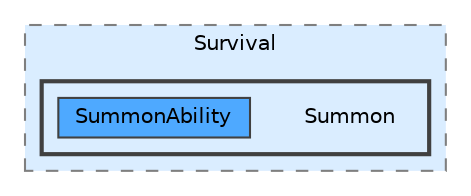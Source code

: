digraph "Q:/IdleWave/Projet/Assets/Scripts/RogueGenesia/Survival/Summon"
{
 // LATEX_PDF_SIZE
  bgcolor="transparent";
  edge [fontname=Helvetica,fontsize=10,labelfontname=Helvetica,labelfontsize=10];
  node [fontname=Helvetica,fontsize=10,shape=box,height=0.2,width=0.4];
  compound=true
  subgraph clusterdir_2d909ba704f47538bf61aa9015000ce8 {
    graph [ bgcolor="#daedff", pencolor="grey50", label="Survival", fontname=Helvetica,fontsize=10 style="filled,dashed", URL="dir_2d909ba704f47538bf61aa9015000ce8.html",tooltip=""]
  subgraph clusterdir_5ef2c5805e6cebce8cd2007e6fdd3e75 {
    graph [ bgcolor="#daedff", pencolor="grey25", label="", fontname=Helvetica,fontsize=10 style="filled,bold", URL="dir_5ef2c5805e6cebce8cd2007e6fdd3e75.html",tooltip=""]
    dir_5ef2c5805e6cebce8cd2007e6fdd3e75 [shape=plaintext, label="Summon"];
  dir_53d4109f712e3a1172e7713e6a39d5ec [label="SummonAbility", fillcolor="#4ea9ff", color="grey25", style="filled", URL="dir_53d4109f712e3a1172e7713e6a39d5ec.html",tooltip=""];
  }
  }
}
